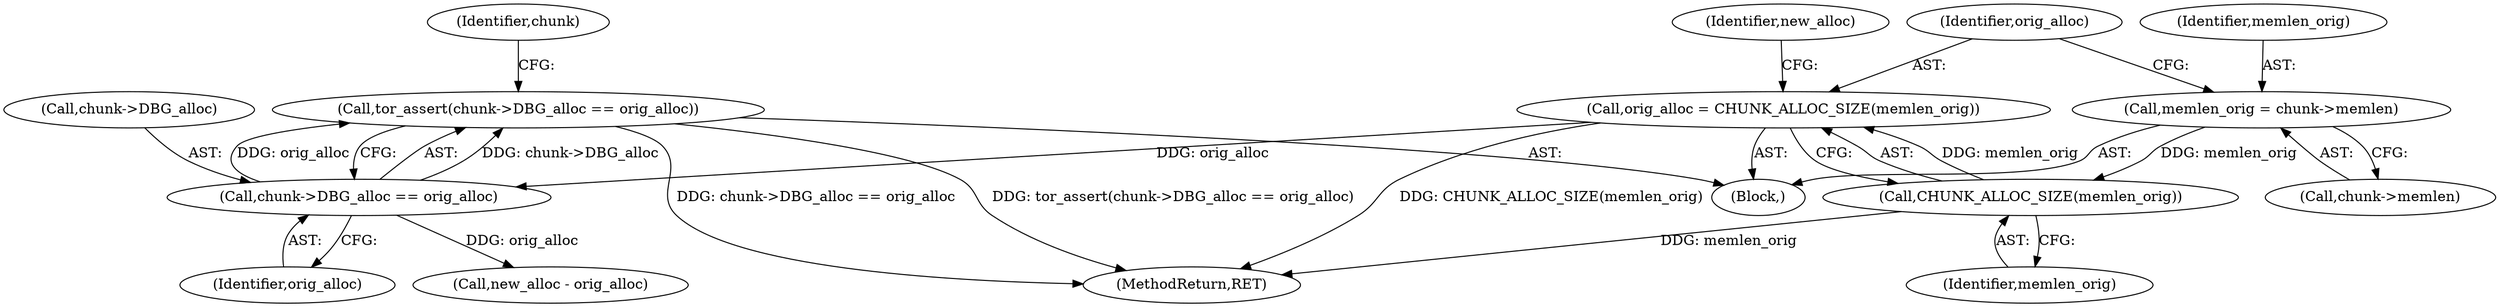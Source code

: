 digraph "0_tor_3cea86eb2fbb65949673eb4ba8ebb695c87a57ce@API" {
"1000155" [label="(Call,tor_assert(chunk->DBG_alloc == orig_alloc))"];
"1000156" [label="(Call,chunk->DBG_alloc == orig_alloc)"];
"1000112" [label="(Call,orig_alloc = CHUNK_ALLOC_SIZE(memlen_orig))"];
"1000114" [label="(Call,CHUNK_ALLOC_SIZE(memlen_orig))"];
"1000106" [label="(Call,memlen_orig = chunk->memlen)"];
"1000160" [label="(Identifier,orig_alloc)"];
"1000176" [label="(MethodReturn,RET)"];
"1000108" [label="(Call,chunk->memlen)"];
"1000157" [label="(Call,chunk->DBG_alloc)"];
"1000103" [label="(Block,)"];
"1000107" [label="(Identifier,memlen_orig)"];
"1000156" [label="(Call,chunk->DBG_alloc == orig_alloc)"];
"1000163" [label="(Identifier,chunk)"];
"1000106" [label="(Call,memlen_orig = chunk->memlen)"];
"1000168" [label="(Call,new_alloc - orig_alloc)"];
"1000118" [label="(Identifier,new_alloc)"];
"1000113" [label="(Identifier,orig_alloc)"];
"1000115" [label="(Identifier,memlen_orig)"];
"1000112" [label="(Call,orig_alloc = CHUNK_ALLOC_SIZE(memlen_orig))"];
"1000114" [label="(Call,CHUNK_ALLOC_SIZE(memlen_orig))"];
"1000155" [label="(Call,tor_assert(chunk->DBG_alloc == orig_alloc))"];
"1000155" -> "1000103"  [label="AST: "];
"1000155" -> "1000156"  [label="CFG: "];
"1000156" -> "1000155"  [label="AST: "];
"1000163" -> "1000155"  [label="CFG: "];
"1000155" -> "1000176"  [label="DDG: tor_assert(chunk->DBG_alloc == orig_alloc)"];
"1000155" -> "1000176"  [label="DDG: chunk->DBG_alloc == orig_alloc"];
"1000156" -> "1000155"  [label="DDG: chunk->DBG_alloc"];
"1000156" -> "1000155"  [label="DDG: orig_alloc"];
"1000156" -> "1000160"  [label="CFG: "];
"1000157" -> "1000156"  [label="AST: "];
"1000160" -> "1000156"  [label="AST: "];
"1000112" -> "1000156"  [label="DDG: orig_alloc"];
"1000156" -> "1000168"  [label="DDG: orig_alloc"];
"1000112" -> "1000103"  [label="AST: "];
"1000112" -> "1000114"  [label="CFG: "];
"1000113" -> "1000112"  [label="AST: "];
"1000114" -> "1000112"  [label="AST: "];
"1000118" -> "1000112"  [label="CFG: "];
"1000112" -> "1000176"  [label="DDG: CHUNK_ALLOC_SIZE(memlen_orig)"];
"1000114" -> "1000112"  [label="DDG: memlen_orig"];
"1000114" -> "1000115"  [label="CFG: "];
"1000115" -> "1000114"  [label="AST: "];
"1000114" -> "1000176"  [label="DDG: memlen_orig"];
"1000106" -> "1000114"  [label="DDG: memlen_orig"];
"1000106" -> "1000103"  [label="AST: "];
"1000106" -> "1000108"  [label="CFG: "];
"1000107" -> "1000106"  [label="AST: "];
"1000108" -> "1000106"  [label="AST: "];
"1000113" -> "1000106"  [label="CFG: "];
}
